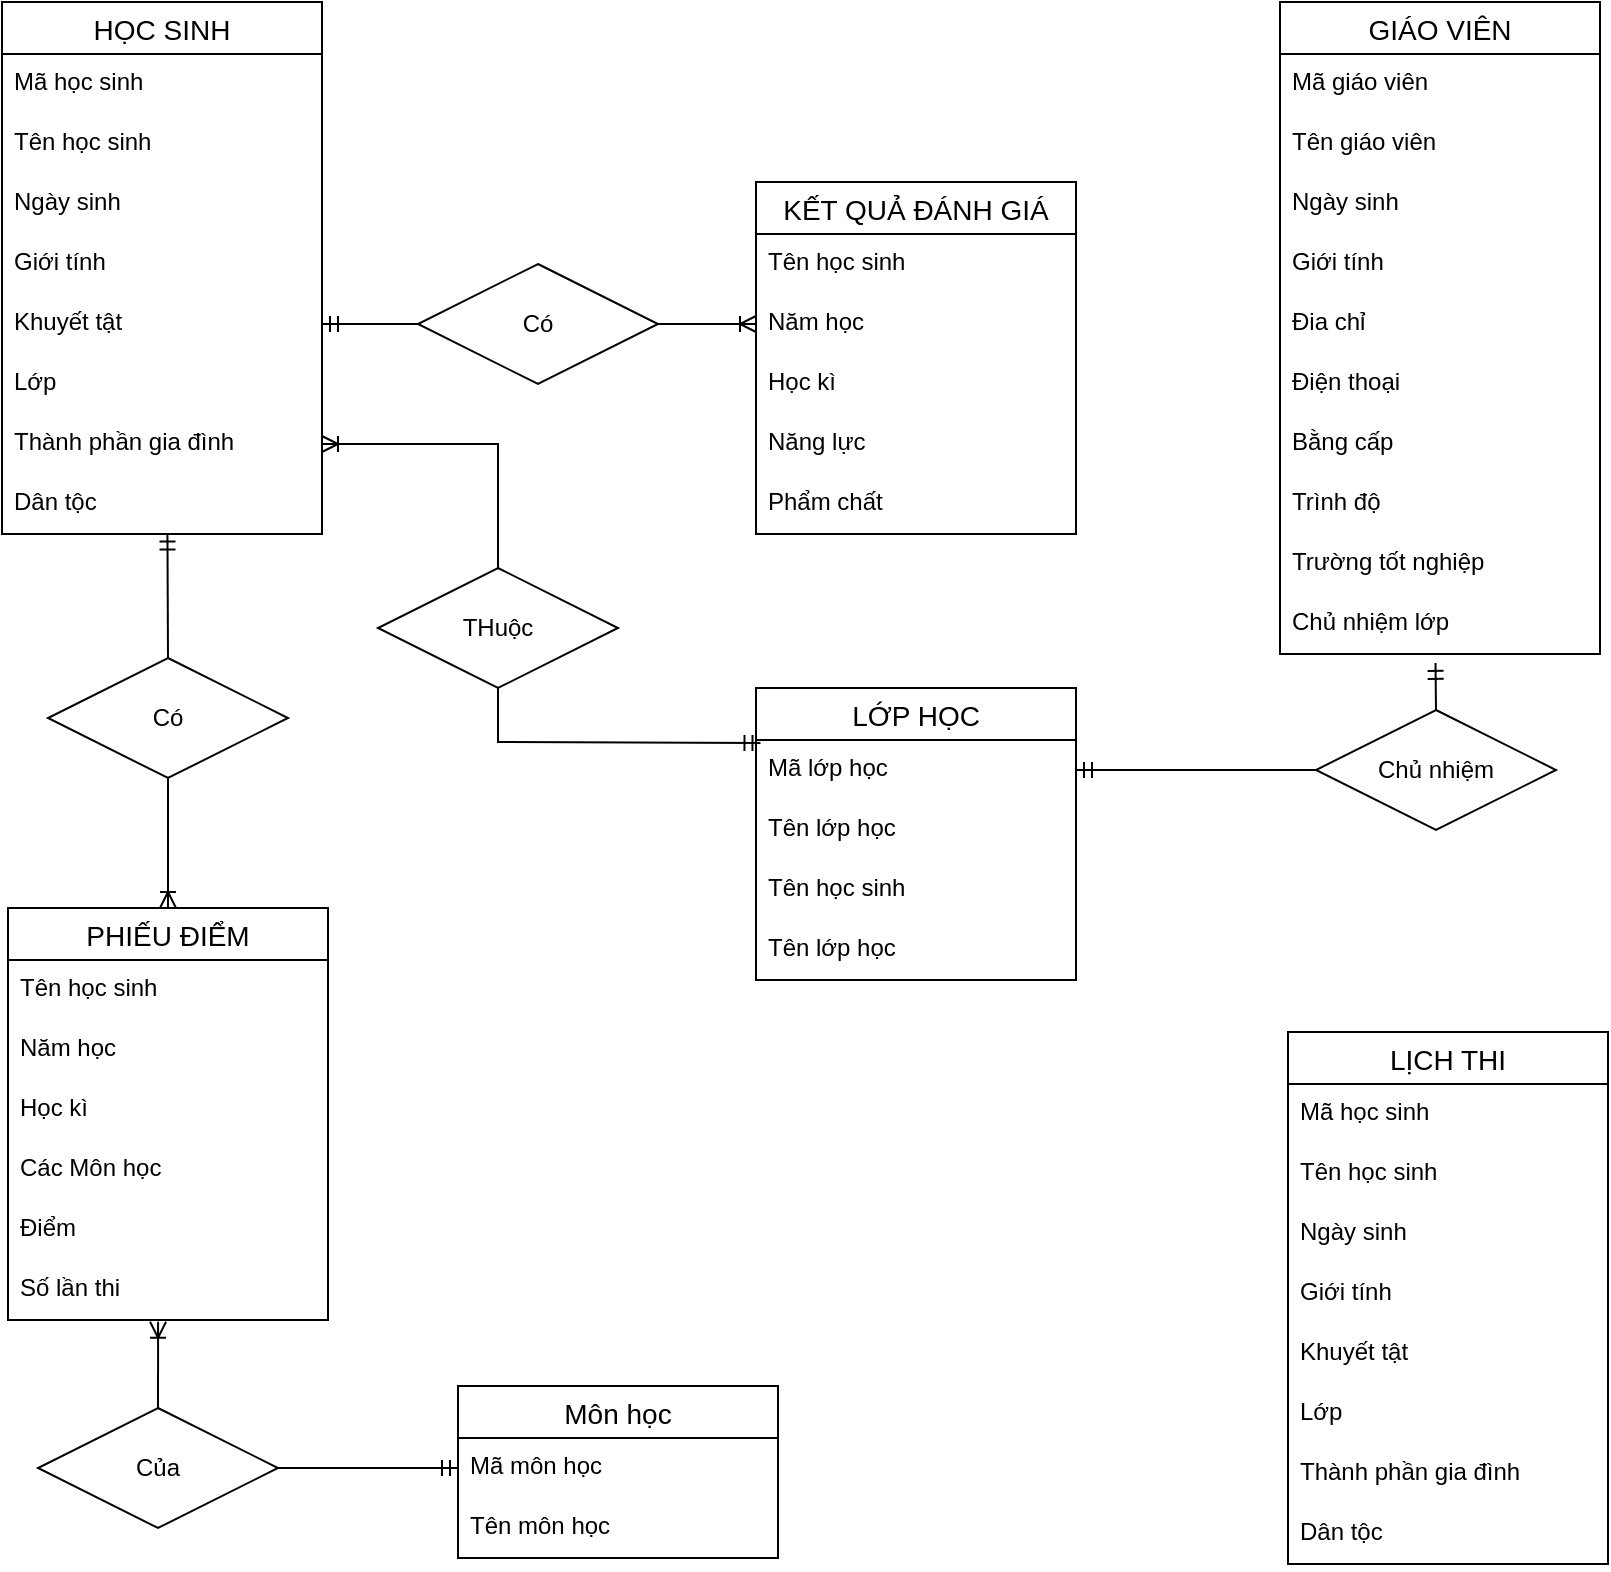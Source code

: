 <mxfile version="14.5.4" type="github">
  <diagram id="hoot__3CSZ-m4Yv-MgML" name="Page-1">
    <mxGraphModel dx="1609" dy="776" grid="0" gridSize="10" guides="1" tooltips="1" connect="1" arrows="1" fold="1" page="1" pageScale="1" pageWidth="1100" pageHeight="1700" background="#ffffff" math="0" shadow="0">
      <root>
        <mxCell id="0" />
        <mxCell id="1" parent="0" />
        <mxCell id="pvwdePWFHWHqx1OLr2bi-17" value="HỌC SINH" style="swimlane;fontStyle=0;childLayout=stackLayout;horizontal=1;startSize=26;horizontalStack=0;resizeParent=1;resizeParentMax=0;resizeLast=0;collapsible=1;marginBottom=0;align=center;fontSize=14;" parent="1" vertex="1">
          <mxGeometry x="131" y="393" width="160" height="266" as="geometry" />
        </mxCell>
        <mxCell id="pvwdePWFHWHqx1OLr2bi-18" value="Mã học sinh" style="text;strokeColor=none;fillColor=none;spacingLeft=4;spacingRight=4;overflow=hidden;rotatable=0;points=[[0,0.5],[1,0.5]];portConstraint=eastwest;fontSize=12;fontStyle=0" parent="pvwdePWFHWHqx1OLr2bi-17" vertex="1">
          <mxGeometry y="26" width="160" height="30" as="geometry" />
        </mxCell>
        <mxCell id="pvwdePWFHWHqx1OLr2bi-19" value="Tên học sinh" style="text;strokeColor=none;fillColor=none;spacingLeft=4;spacingRight=4;overflow=hidden;rotatable=0;points=[[0,0.5],[1,0.5]];portConstraint=eastwest;fontSize=12;" parent="pvwdePWFHWHqx1OLr2bi-17" vertex="1">
          <mxGeometry y="56" width="160" height="30" as="geometry" />
        </mxCell>
        <mxCell id="pvwdePWFHWHqx1OLr2bi-24" value="Ngày sinh" style="text;strokeColor=none;fillColor=none;spacingLeft=4;spacingRight=4;overflow=hidden;rotatable=0;points=[[0,0.5],[1,0.5]];portConstraint=eastwest;fontSize=12;" parent="pvwdePWFHWHqx1OLr2bi-17" vertex="1">
          <mxGeometry y="86" width="160" height="30" as="geometry" />
        </mxCell>
        <mxCell id="pvwdePWFHWHqx1OLr2bi-25" value="Giới tính" style="text;strokeColor=none;fillColor=none;spacingLeft=4;spacingRight=4;overflow=hidden;rotatable=0;points=[[0,0.5],[1,0.5]];portConstraint=eastwest;fontSize=12;" parent="pvwdePWFHWHqx1OLr2bi-17" vertex="1">
          <mxGeometry y="116" width="160" height="30" as="geometry" />
        </mxCell>
        <mxCell id="pvwdePWFHWHqx1OLr2bi-26" value="Khuyết tật" style="text;strokeColor=none;fillColor=none;spacingLeft=4;spacingRight=4;overflow=hidden;rotatable=0;points=[[0,0.5],[1,0.5]];portConstraint=eastwest;fontSize=12;" parent="pvwdePWFHWHqx1OLr2bi-17" vertex="1">
          <mxGeometry y="146" width="160" height="30" as="geometry" />
        </mxCell>
        <mxCell id="pvwdePWFHWHqx1OLr2bi-27" value="Lớp" style="text;strokeColor=none;fillColor=none;spacingLeft=4;spacingRight=4;overflow=hidden;rotatable=0;points=[[0,0.5],[1,0.5]];portConstraint=eastwest;fontSize=12;" parent="pvwdePWFHWHqx1OLr2bi-17" vertex="1">
          <mxGeometry y="176" width="160" height="30" as="geometry" />
        </mxCell>
        <mxCell id="pvwdePWFHWHqx1OLr2bi-28" value="Thành phần gia đình" style="text;strokeColor=none;fillColor=none;spacingLeft=4;spacingRight=4;overflow=hidden;rotatable=0;points=[[0,0.5],[1,0.5]];portConstraint=eastwest;fontSize=12;" parent="pvwdePWFHWHqx1OLr2bi-17" vertex="1">
          <mxGeometry y="206" width="160" height="30" as="geometry" />
        </mxCell>
        <mxCell id="pvwdePWFHWHqx1OLr2bi-29" value="Dân tộc" style="text;strokeColor=none;fillColor=none;spacingLeft=4;spacingRight=4;overflow=hidden;rotatable=0;points=[[0,0.5],[1,0.5]];portConstraint=eastwest;fontSize=12;" parent="pvwdePWFHWHqx1OLr2bi-17" vertex="1">
          <mxGeometry y="236" width="160" height="30" as="geometry" />
        </mxCell>
        <mxCell id="pvwdePWFHWHqx1OLr2bi-33" value="GIÁO VIÊN" style="swimlane;fontStyle=0;childLayout=stackLayout;horizontal=1;startSize=26;horizontalStack=0;resizeParent=1;resizeParentMax=0;resizeLast=0;collapsible=1;marginBottom=0;align=center;fontSize=14;" parent="1" vertex="1">
          <mxGeometry x="770" y="393" width="160" height="326" as="geometry" />
        </mxCell>
        <mxCell id="pvwdePWFHWHqx1OLr2bi-34" value="Mã giáo viên" style="text;strokeColor=none;fillColor=none;spacingLeft=4;spacingRight=4;overflow=hidden;rotatable=0;points=[[0,0.5],[1,0.5]];portConstraint=eastwest;fontSize=12;fontStyle=0" parent="pvwdePWFHWHqx1OLr2bi-33" vertex="1">
          <mxGeometry y="26" width="160" height="30" as="geometry" />
        </mxCell>
        <mxCell id="pvwdePWFHWHqx1OLr2bi-35" value="Tên giáo viên" style="text;strokeColor=none;fillColor=none;spacingLeft=4;spacingRight=4;overflow=hidden;rotatable=0;points=[[0,0.5],[1,0.5]];portConstraint=eastwest;fontSize=12;" parent="pvwdePWFHWHqx1OLr2bi-33" vertex="1">
          <mxGeometry y="56" width="160" height="30" as="geometry" />
        </mxCell>
        <mxCell id="pvwdePWFHWHqx1OLr2bi-36" value="Ngày sinh" style="text;strokeColor=none;fillColor=none;spacingLeft=4;spacingRight=4;overflow=hidden;rotatable=0;points=[[0,0.5],[1,0.5]];portConstraint=eastwest;fontSize=12;" parent="pvwdePWFHWHqx1OLr2bi-33" vertex="1">
          <mxGeometry y="86" width="160" height="30" as="geometry" />
        </mxCell>
        <mxCell id="pvwdePWFHWHqx1OLr2bi-37" value="Giới tính" style="text;strokeColor=none;fillColor=none;spacingLeft=4;spacingRight=4;overflow=hidden;rotatable=0;points=[[0,0.5],[1,0.5]];portConstraint=eastwest;fontSize=12;" parent="pvwdePWFHWHqx1OLr2bi-33" vertex="1">
          <mxGeometry y="116" width="160" height="30" as="geometry" />
        </mxCell>
        <mxCell id="pvwdePWFHWHqx1OLr2bi-38" value="Đia chỉ" style="text;strokeColor=none;fillColor=none;spacingLeft=4;spacingRight=4;overflow=hidden;rotatable=0;points=[[0,0.5],[1,0.5]];portConstraint=eastwest;fontSize=12;" parent="pvwdePWFHWHqx1OLr2bi-33" vertex="1">
          <mxGeometry y="146" width="160" height="30" as="geometry" />
        </mxCell>
        <mxCell id="pvwdePWFHWHqx1OLr2bi-39" value="Điện thoại" style="text;strokeColor=none;fillColor=none;spacingLeft=4;spacingRight=4;overflow=hidden;rotatable=0;points=[[0,0.5],[1,0.5]];portConstraint=eastwest;fontSize=12;" parent="pvwdePWFHWHqx1OLr2bi-33" vertex="1">
          <mxGeometry y="176" width="160" height="30" as="geometry" />
        </mxCell>
        <mxCell id="pvwdePWFHWHqx1OLr2bi-40" value="Bằng cấp" style="text;strokeColor=none;fillColor=none;spacingLeft=4;spacingRight=4;overflow=hidden;rotatable=0;points=[[0,0.5],[1,0.5]];portConstraint=eastwest;fontSize=12;" parent="pvwdePWFHWHqx1OLr2bi-33" vertex="1">
          <mxGeometry y="206" width="160" height="30" as="geometry" />
        </mxCell>
        <mxCell id="pvwdePWFHWHqx1OLr2bi-41" value="Trình độ" style="text;strokeColor=none;fillColor=none;spacingLeft=4;spacingRight=4;overflow=hidden;rotatable=0;points=[[0,0.5],[1,0.5]];portConstraint=eastwest;fontSize=12;" parent="pvwdePWFHWHqx1OLr2bi-33" vertex="1">
          <mxGeometry y="236" width="160" height="30" as="geometry" />
        </mxCell>
        <mxCell id="pvwdePWFHWHqx1OLr2bi-42" value="Trường tốt nghiệp" style="text;strokeColor=none;fillColor=none;spacingLeft=4;spacingRight=4;overflow=hidden;rotatable=0;points=[[0,0.5],[1,0.5]];portConstraint=eastwest;fontSize=12;" parent="pvwdePWFHWHqx1OLr2bi-33" vertex="1">
          <mxGeometry y="266" width="160" height="30" as="geometry" />
        </mxCell>
        <mxCell id="pvwdePWFHWHqx1OLr2bi-103" value="Chủ nhiệm lớp" style="text;strokeColor=none;fillColor=none;spacingLeft=4;spacingRight=4;overflow=hidden;rotatable=0;points=[[0,0.5],[1,0.5]];portConstraint=eastwest;fontSize=12;" parent="pvwdePWFHWHqx1OLr2bi-33" vertex="1">
          <mxGeometry y="296" width="160" height="30" as="geometry" />
        </mxCell>
        <mxCell id="pvwdePWFHWHqx1OLr2bi-49" value="LỚP HỌC" style="swimlane;fontStyle=0;childLayout=stackLayout;horizontal=1;startSize=26;horizontalStack=0;resizeParent=1;resizeParentMax=0;resizeLast=0;collapsible=1;marginBottom=0;align=center;fontSize=14;" parent="1" vertex="1">
          <mxGeometry x="508" y="736" width="160" height="146" as="geometry" />
        </mxCell>
        <mxCell id="pvwdePWFHWHqx1OLr2bi-50" value="Mã lớp học" style="text;strokeColor=none;fillColor=none;spacingLeft=4;spacingRight=4;overflow=hidden;rotatable=0;points=[[0,0.5],[1,0.5]];portConstraint=eastwest;fontSize=12;fontStyle=0" parent="pvwdePWFHWHqx1OLr2bi-49" vertex="1">
          <mxGeometry y="26" width="160" height="30" as="geometry" />
        </mxCell>
        <mxCell id="pvwdePWFHWHqx1OLr2bi-51" value="Tên lớp học" style="text;strokeColor=none;fillColor=none;spacingLeft=4;spacingRight=4;overflow=hidden;rotatable=0;points=[[0,0.5],[1,0.5]];portConstraint=eastwest;fontSize=12;" parent="pvwdePWFHWHqx1OLr2bi-49" vertex="1">
          <mxGeometry y="56" width="160" height="30" as="geometry" />
        </mxCell>
        <mxCell id="rdRmKtgfBki6RpdaBE43-10" value="Tên học sinh" style="text;strokeColor=none;fillColor=none;spacingLeft=4;spacingRight=4;overflow=hidden;rotatable=0;points=[[0,0.5],[1,0.5]];portConstraint=eastwest;fontSize=12;" vertex="1" parent="pvwdePWFHWHqx1OLr2bi-49">
          <mxGeometry y="86" width="160" height="30" as="geometry" />
        </mxCell>
        <mxCell id="rdRmKtgfBki6RpdaBE43-11" value="Tên lớp học" style="text;strokeColor=none;fillColor=none;spacingLeft=4;spacingRight=4;overflow=hidden;rotatable=0;points=[[0,0.5],[1,0.5]];portConstraint=eastwest;fontSize=12;" vertex="1" parent="pvwdePWFHWHqx1OLr2bi-49">
          <mxGeometry y="116" width="160" height="30" as="geometry" />
        </mxCell>
        <mxCell id="pvwdePWFHWHqx1OLr2bi-52" value="Môn học" style="swimlane;fontStyle=0;childLayout=stackLayout;horizontal=1;startSize=26;horizontalStack=0;resizeParent=1;resizeParentMax=0;resizeLast=0;collapsible=1;marginBottom=0;align=center;fontSize=14;" parent="1" vertex="1">
          <mxGeometry x="359" y="1085" width="160" height="86" as="geometry" />
        </mxCell>
        <mxCell id="pvwdePWFHWHqx1OLr2bi-53" value="Mã môn học" style="text;strokeColor=none;fillColor=none;spacingLeft=4;spacingRight=4;overflow=hidden;rotatable=0;points=[[0,0.5],[1,0.5]];portConstraint=eastwest;fontSize=12;fontStyle=0" parent="pvwdePWFHWHqx1OLr2bi-52" vertex="1">
          <mxGeometry y="26" width="160" height="30" as="geometry" />
        </mxCell>
        <mxCell id="pvwdePWFHWHqx1OLr2bi-54" value="Tên môn học" style="text;strokeColor=none;fillColor=none;spacingLeft=4;spacingRight=4;overflow=hidden;rotatable=0;points=[[0,0.5],[1,0.5]];portConstraint=eastwest;fontSize=12;" parent="pvwdePWFHWHqx1OLr2bi-52" vertex="1">
          <mxGeometry y="56" width="160" height="30" as="geometry" />
        </mxCell>
        <mxCell id="pvwdePWFHWHqx1OLr2bi-55" value="KẾT QUẢ ĐÁNH GIÁ" style="swimlane;fontStyle=0;childLayout=stackLayout;horizontal=1;startSize=26;horizontalStack=0;resizeParent=1;resizeParentMax=0;resizeLast=0;collapsible=1;marginBottom=0;align=center;fontSize=14;" parent="1" vertex="1">
          <mxGeometry x="508" y="483" width="160" height="176" as="geometry" />
        </mxCell>
        <mxCell id="pvwdePWFHWHqx1OLr2bi-56" value="Tên học sinh" style="text;strokeColor=none;fillColor=none;spacingLeft=4;spacingRight=4;overflow=hidden;rotatable=0;points=[[0,0.5],[1,0.5]];portConstraint=eastwest;fontSize=12;" parent="pvwdePWFHWHqx1OLr2bi-55" vertex="1">
          <mxGeometry y="26" width="160" height="30" as="geometry" />
        </mxCell>
        <mxCell id="pvwdePWFHWHqx1OLr2bi-57" value="Năm học" style="text;strokeColor=none;fillColor=none;spacingLeft=4;spacingRight=4;overflow=hidden;rotatable=0;points=[[0,0.5],[1,0.5]];portConstraint=eastwest;fontSize=12;" parent="pvwdePWFHWHqx1OLr2bi-55" vertex="1">
          <mxGeometry y="56" width="160" height="30" as="geometry" />
        </mxCell>
        <mxCell id="pvwdePWFHWHqx1OLr2bi-58" value="Học kì" style="text;strokeColor=none;fillColor=none;spacingLeft=4;spacingRight=4;overflow=hidden;rotatable=0;points=[[0,0.5],[1,0.5]];portConstraint=eastwest;fontSize=12;" parent="pvwdePWFHWHqx1OLr2bi-55" vertex="1">
          <mxGeometry y="86" width="160" height="30" as="geometry" />
        </mxCell>
        <mxCell id="pvwdePWFHWHqx1OLr2bi-59" value="Năng lực" style="text;strokeColor=none;fillColor=none;spacingLeft=4;spacingRight=4;overflow=hidden;rotatable=0;points=[[0,0.5],[1,0.5]];portConstraint=eastwest;fontSize=12;" parent="pvwdePWFHWHqx1OLr2bi-55" vertex="1">
          <mxGeometry y="116" width="160" height="30" as="geometry" />
        </mxCell>
        <mxCell id="pvwdePWFHWHqx1OLr2bi-60" value="Phẩm chất" style="text;strokeColor=none;fillColor=none;spacingLeft=4;spacingRight=4;overflow=hidden;rotatable=0;points=[[0,0.5],[1,0.5]];portConstraint=eastwest;fontSize=12;" parent="pvwdePWFHWHqx1OLr2bi-55" vertex="1">
          <mxGeometry y="146" width="160" height="30" as="geometry" />
        </mxCell>
        <mxCell id="pvwdePWFHWHqx1OLr2bi-64" value="PHIẾU ĐIỂM" style="swimlane;fontStyle=0;childLayout=stackLayout;horizontal=1;startSize=26;horizontalStack=0;resizeParent=1;resizeParentMax=0;resizeLast=0;collapsible=1;marginBottom=0;align=center;fontSize=14;" parent="1" vertex="1">
          <mxGeometry x="134" y="846" width="160" height="206" as="geometry" />
        </mxCell>
        <mxCell id="pvwdePWFHWHqx1OLr2bi-65" value="Tên học sinh" style="text;strokeColor=none;fillColor=none;spacingLeft=4;spacingRight=4;overflow=hidden;rotatable=0;points=[[0,0.5],[1,0.5]];portConstraint=eastwest;fontSize=12;" parent="pvwdePWFHWHqx1OLr2bi-64" vertex="1">
          <mxGeometry y="26" width="160" height="30" as="geometry" />
        </mxCell>
        <mxCell id="pvwdePWFHWHqx1OLr2bi-66" value="Năm học" style="text;strokeColor=none;fillColor=none;spacingLeft=4;spacingRight=4;overflow=hidden;rotatable=0;points=[[0,0.5],[1,0.5]];portConstraint=eastwest;fontSize=12;" parent="pvwdePWFHWHqx1OLr2bi-64" vertex="1">
          <mxGeometry y="56" width="160" height="30" as="geometry" />
        </mxCell>
        <mxCell id="pvwdePWFHWHqx1OLr2bi-67" value="Học kì" style="text;strokeColor=none;fillColor=none;spacingLeft=4;spacingRight=4;overflow=hidden;rotatable=0;points=[[0,0.5],[1,0.5]];portConstraint=eastwest;fontSize=12;" parent="pvwdePWFHWHqx1OLr2bi-64" vertex="1">
          <mxGeometry y="86" width="160" height="30" as="geometry" />
        </mxCell>
        <mxCell id="pvwdePWFHWHqx1OLr2bi-68" value="Các Môn học" style="text;strokeColor=none;fillColor=none;spacingLeft=4;spacingRight=4;overflow=hidden;rotatable=0;points=[[0,0.5],[1,0.5]];portConstraint=eastwest;fontSize=12;" parent="pvwdePWFHWHqx1OLr2bi-64" vertex="1">
          <mxGeometry y="116" width="160" height="30" as="geometry" />
        </mxCell>
        <mxCell id="pvwdePWFHWHqx1OLr2bi-69" value="Điểm" style="text;strokeColor=none;fillColor=none;spacingLeft=4;spacingRight=4;overflow=hidden;rotatable=0;points=[[0,0.5],[1,0.5]];portConstraint=eastwest;fontSize=12;" parent="pvwdePWFHWHqx1OLr2bi-64" vertex="1">
          <mxGeometry y="146" width="160" height="30" as="geometry" />
        </mxCell>
        <mxCell id="pvwdePWFHWHqx1OLr2bi-70" value="Số lần thi" style="text;strokeColor=none;fillColor=none;spacingLeft=4;spacingRight=4;overflow=hidden;rotatable=0;points=[[0,0.5],[1,0.5]];portConstraint=eastwest;fontSize=12;" parent="pvwdePWFHWHqx1OLr2bi-64" vertex="1">
          <mxGeometry y="176" width="160" height="30" as="geometry" />
        </mxCell>
        <mxCell id="pvwdePWFHWHqx1OLr2bi-97" value="Có" style="shape=rhombus;perimeter=rhombusPerimeter;whiteSpace=wrap;html=1;align=center;" parent="1" vertex="1">
          <mxGeometry x="339" y="524" width="120" height="60" as="geometry" />
        </mxCell>
        <mxCell id="pvwdePWFHWHqx1OLr2bi-98" value="" style="fontSize=12;html=1;endArrow=ERmandOne;entryX=1;entryY=0.5;entryDx=0;entryDy=0;exitX=0;exitY=0.5;exitDx=0;exitDy=0;rounded=0;" parent="1" source="pvwdePWFHWHqx1OLr2bi-97" target="pvwdePWFHWHqx1OLr2bi-26" edge="1">
          <mxGeometry width="100" height="100" relative="1" as="geometry">
            <mxPoint x="181" y="313" as="sourcePoint" />
            <mxPoint x="180.92" y="241.01" as="targetPoint" />
          </mxGeometry>
        </mxCell>
        <mxCell id="pvwdePWFHWHqx1OLr2bi-99" value="" style="fontSize=12;html=1;endArrow=ERoneToMany;entryX=0;entryY=0.5;entryDx=0;entryDy=0;exitX=1;exitY=0.5;exitDx=0;exitDy=0;" parent="1" source="pvwdePWFHWHqx1OLr2bi-97" target="pvwdePWFHWHqx1OLr2bi-57" edge="1">
          <mxGeometry width="100" height="100" relative="1" as="geometry">
            <mxPoint x="181" y="373" as="sourcePoint" />
            <mxPoint x="181" y="403" as="targetPoint" />
          </mxGeometry>
        </mxCell>
        <mxCell id="pvwdePWFHWHqx1OLr2bi-100" value="Có" style="shape=rhombus;perimeter=rhombusPerimeter;whiteSpace=wrap;html=1;align=center;" parent="1" vertex="1">
          <mxGeometry x="154" y="721" width="120" height="60" as="geometry" />
        </mxCell>
        <mxCell id="pvwdePWFHWHqx1OLr2bi-101" value="" style="fontSize=12;html=1;endArrow=ERmandOne;entryX=0.517;entryY=0.992;entryDx=0;entryDy=0;exitX=0.5;exitY=0;exitDx=0;exitDy=0;rounded=0;entryPerimeter=0;" parent="1" source="pvwdePWFHWHqx1OLr2bi-100" target="pvwdePWFHWHqx1OLr2bi-29" edge="1">
          <mxGeometry width="100" height="100" relative="1" as="geometry">
            <mxPoint x="349" y="564" as="sourcePoint" />
            <mxPoint x="301" y="564" as="targetPoint" />
          </mxGeometry>
        </mxCell>
        <mxCell id="pvwdePWFHWHqx1OLr2bi-102" value="" style="fontSize=12;html=1;endArrow=ERoneToMany;entryX=0.5;entryY=0;entryDx=0;entryDy=0;exitX=0.5;exitY=1;exitDx=0;exitDy=0;" parent="1" source="pvwdePWFHWHqx1OLr2bi-100" target="pvwdePWFHWHqx1OLr2bi-64" edge="1">
          <mxGeometry width="100" height="100" relative="1" as="geometry">
            <mxPoint x="469" y="564" as="sourcePoint" />
            <mxPoint x="518" y="564" as="targetPoint" />
          </mxGeometry>
        </mxCell>
        <mxCell id="pvwdePWFHWHqx1OLr2bi-104" value="Chủ nhiệm" style="shape=rhombus;perimeter=rhombusPerimeter;whiteSpace=wrap;html=1;align=center;" parent="1" vertex="1">
          <mxGeometry x="788" y="747" width="120" height="60" as="geometry" />
        </mxCell>
        <mxCell id="pvwdePWFHWHqx1OLr2bi-105" value="THuộc" style="shape=rhombus;perimeter=rhombusPerimeter;whiteSpace=wrap;html=1;align=center;" parent="1" vertex="1">
          <mxGeometry x="319" y="676" width="120" height="60" as="geometry" />
        </mxCell>
        <mxCell id="pvwdePWFHWHqx1OLr2bi-106" value="" style="fontSize=12;html=1;endArrow=ERmandOne;entryX=0.486;entryY=1.149;entryDx=0;entryDy=0;exitX=0.5;exitY=0;exitDx=0;exitDy=0;rounded=0;entryPerimeter=0;" parent="1" source="pvwdePWFHWHqx1OLr2bi-104" target="pvwdePWFHWHqx1OLr2bi-103" edge="1">
          <mxGeometry width="100" height="100" relative="1" as="geometry">
            <mxPoint x="349" y="564" as="sourcePoint" />
            <mxPoint x="301" y="564" as="targetPoint" />
          </mxGeometry>
        </mxCell>
        <mxCell id="pvwdePWFHWHqx1OLr2bi-107" value="" style="fontSize=12;html=1;endArrow=ERmandOne;entryX=1;entryY=0.5;entryDx=0;entryDy=0;exitX=0;exitY=0.5;exitDx=0;exitDy=0;rounded=0;" parent="1" source="pvwdePWFHWHqx1OLr2bi-104" target="pvwdePWFHWHqx1OLr2bi-50" edge="1">
          <mxGeometry width="100" height="100" relative="1" as="geometry">
            <mxPoint x="359" y="574" as="sourcePoint" />
            <mxPoint x="311" y="574" as="targetPoint" />
          </mxGeometry>
        </mxCell>
        <mxCell id="pvwdePWFHWHqx1OLr2bi-108" value="" style="fontSize=12;html=1;endArrow=ERmandOne;entryX=0.014;entryY=0.049;entryDx=0;entryDy=0;exitX=0.5;exitY=1;exitDx=0;exitDy=0;rounded=0;entryPerimeter=0;" parent="1" source="pvwdePWFHWHqx1OLr2bi-105" target="pvwdePWFHWHqx1OLr2bi-50" edge="1">
          <mxGeometry width="100" height="100" relative="1" as="geometry">
            <mxPoint x="349" y="564" as="sourcePoint" />
            <mxPoint x="301" y="564" as="targetPoint" />
            <Array as="points">
              <mxPoint x="379" y="763" />
            </Array>
          </mxGeometry>
        </mxCell>
        <mxCell id="pvwdePWFHWHqx1OLr2bi-109" value="" style="fontSize=12;html=1;endArrow=ERoneToMany;entryX=1;entryY=0.5;entryDx=0;entryDy=0;exitX=0.5;exitY=0;exitDx=0;exitDy=0;rounded=0;" parent="1" source="pvwdePWFHWHqx1OLr2bi-105" target="pvwdePWFHWHqx1OLr2bi-28" edge="1">
          <mxGeometry width="100" height="100" relative="1" as="geometry">
            <mxPoint x="224" y="791.0" as="sourcePoint" />
            <mxPoint x="224" y="856.0" as="targetPoint" />
            <Array as="points">
              <mxPoint x="379" y="614" />
            </Array>
          </mxGeometry>
        </mxCell>
        <mxCell id="pvwdePWFHWHqx1OLr2bi-110" value="Của" style="shape=rhombus;perimeter=rhombusPerimeter;whiteSpace=wrap;html=1;align=center;" parent="1" vertex="1">
          <mxGeometry x="149" y="1096" width="120" height="60" as="geometry" />
        </mxCell>
        <mxCell id="pvwdePWFHWHqx1OLr2bi-111" value="" style="fontSize=12;html=1;endArrow=ERoneToMany;entryX=0.469;entryY=1.029;entryDx=0;entryDy=0;exitX=0.5;exitY=0;exitDx=0;exitDy=0;entryPerimeter=0;" parent="1" source="pvwdePWFHWHqx1OLr2bi-110" target="pvwdePWFHWHqx1OLr2bi-70" edge="1">
          <mxGeometry width="100" height="100" relative="1" as="geometry">
            <mxPoint x="224" y="791.0" as="sourcePoint" />
            <mxPoint x="224" y="856.0" as="targetPoint" />
          </mxGeometry>
        </mxCell>
        <mxCell id="pvwdePWFHWHqx1OLr2bi-112" value="" style="fontSize=12;html=1;endArrow=ERmandOne;entryX=0;entryY=0.5;entryDx=0;entryDy=0;exitX=1;exitY=0.5;exitDx=0;exitDy=0;rounded=0;" parent="1" source="pvwdePWFHWHqx1OLr2bi-110" target="pvwdePWFHWHqx1OLr2bi-53" edge="1">
          <mxGeometry width="100" height="100" relative="1" as="geometry">
            <mxPoint x="224" y="731.0" as="sourcePoint" />
            <mxPoint x="223.72" y="668.76" as="targetPoint" />
          </mxGeometry>
        </mxCell>
        <mxCell id="rdRmKtgfBki6RpdaBE43-1" value="LỊCH THI" style="swimlane;fontStyle=0;childLayout=stackLayout;horizontal=1;startSize=26;horizontalStack=0;resizeParent=1;resizeParentMax=0;resizeLast=0;collapsible=1;marginBottom=0;align=center;fontSize=14;" vertex="1" parent="1">
          <mxGeometry x="774" y="908" width="160" height="266" as="geometry" />
        </mxCell>
        <mxCell id="rdRmKtgfBki6RpdaBE43-2" value="Mã học sinh" style="text;strokeColor=none;fillColor=none;spacingLeft=4;spacingRight=4;overflow=hidden;rotatable=0;points=[[0,0.5],[1,0.5]];portConstraint=eastwest;fontSize=12;fontStyle=0" vertex="1" parent="rdRmKtgfBki6RpdaBE43-1">
          <mxGeometry y="26" width="160" height="30" as="geometry" />
        </mxCell>
        <mxCell id="rdRmKtgfBki6RpdaBE43-3" value="Tên học sinh" style="text;strokeColor=none;fillColor=none;spacingLeft=4;spacingRight=4;overflow=hidden;rotatable=0;points=[[0,0.5],[1,0.5]];portConstraint=eastwest;fontSize=12;" vertex="1" parent="rdRmKtgfBki6RpdaBE43-1">
          <mxGeometry y="56" width="160" height="30" as="geometry" />
        </mxCell>
        <mxCell id="rdRmKtgfBki6RpdaBE43-4" value="Ngày sinh" style="text;strokeColor=none;fillColor=none;spacingLeft=4;spacingRight=4;overflow=hidden;rotatable=0;points=[[0,0.5],[1,0.5]];portConstraint=eastwest;fontSize=12;" vertex="1" parent="rdRmKtgfBki6RpdaBE43-1">
          <mxGeometry y="86" width="160" height="30" as="geometry" />
        </mxCell>
        <mxCell id="rdRmKtgfBki6RpdaBE43-5" value="Giới tính" style="text;strokeColor=none;fillColor=none;spacingLeft=4;spacingRight=4;overflow=hidden;rotatable=0;points=[[0,0.5],[1,0.5]];portConstraint=eastwest;fontSize=12;" vertex="1" parent="rdRmKtgfBki6RpdaBE43-1">
          <mxGeometry y="116" width="160" height="30" as="geometry" />
        </mxCell>
        <mxCell id="rdRmKtgfBki6RpdaBE43-6" value="Khuyết tật" style="text;strokeColor=none;fillColor=none;spacingLeft=4;spacingRight=4;overflow=hidden;rotatable=0;points=[[0,0.5],[1,0.5]];portConstraint=eastwest;fontSize=12;" vertex="1" parent="rdRmKtgfBki6RpdaBE43-1">
          <mxGeometry y="146" width="160" height="30" as="geometry" />
        </mxCell>
        <mxCell id="rdRmKtgfBki6RpdaBE43-7" value="Lớp" style="text;strokeColor=none;fillColor=none;spacingLeft=4;spacingRight=4;overflow=hidden;rotatable=0;points=[[0,0.5],[1,0.5]];portConstraint=eastwest;fontSize=12;" vertex="1" parent="rdRmKtgfBki6RpdaBE43-1">
          <mxGeometry y="176" width="160" height="30" as="geometry" />
        </mxCell>
        <mxCell id="rdRmKtgfBki6RpdaBE43-8" value="Thành phần gia đình" style="text;strokeColor=none;fillColor=none;spacingLeft=4;spacingRight=4;overflow=hidden;rotatable=0;points=[[0,0.5],[1,0.5]];portConstraint=eastwest;fontSize=12;" vertex="1" parent="rdRmKtgfBki6RpdaBE43-1">
          <mxGeometry y="206" width="160" height="30" as="geometry" />
        </mxCell>
        <mxCell id="rdRmKtgfBki6RpdaBE43-9" value="Dân tộc" style="text;strokeColor=none;fillColor=none;spacingLeft=4;spacingRight=4;overflow=hidden;rotatable=0;points=[[0,0.5],[1,0.5]];portConstraint=eastwest;fontSize=12;" vertex="1" parent="rdRmKtgfBki6RpdaBE43-1">
          <mxGeometry y="236" width="160" height="30" as="geometry" />
        </mxCell>
      </root>
    </mxGraphModel>
  </diagram>
</mxfile>
